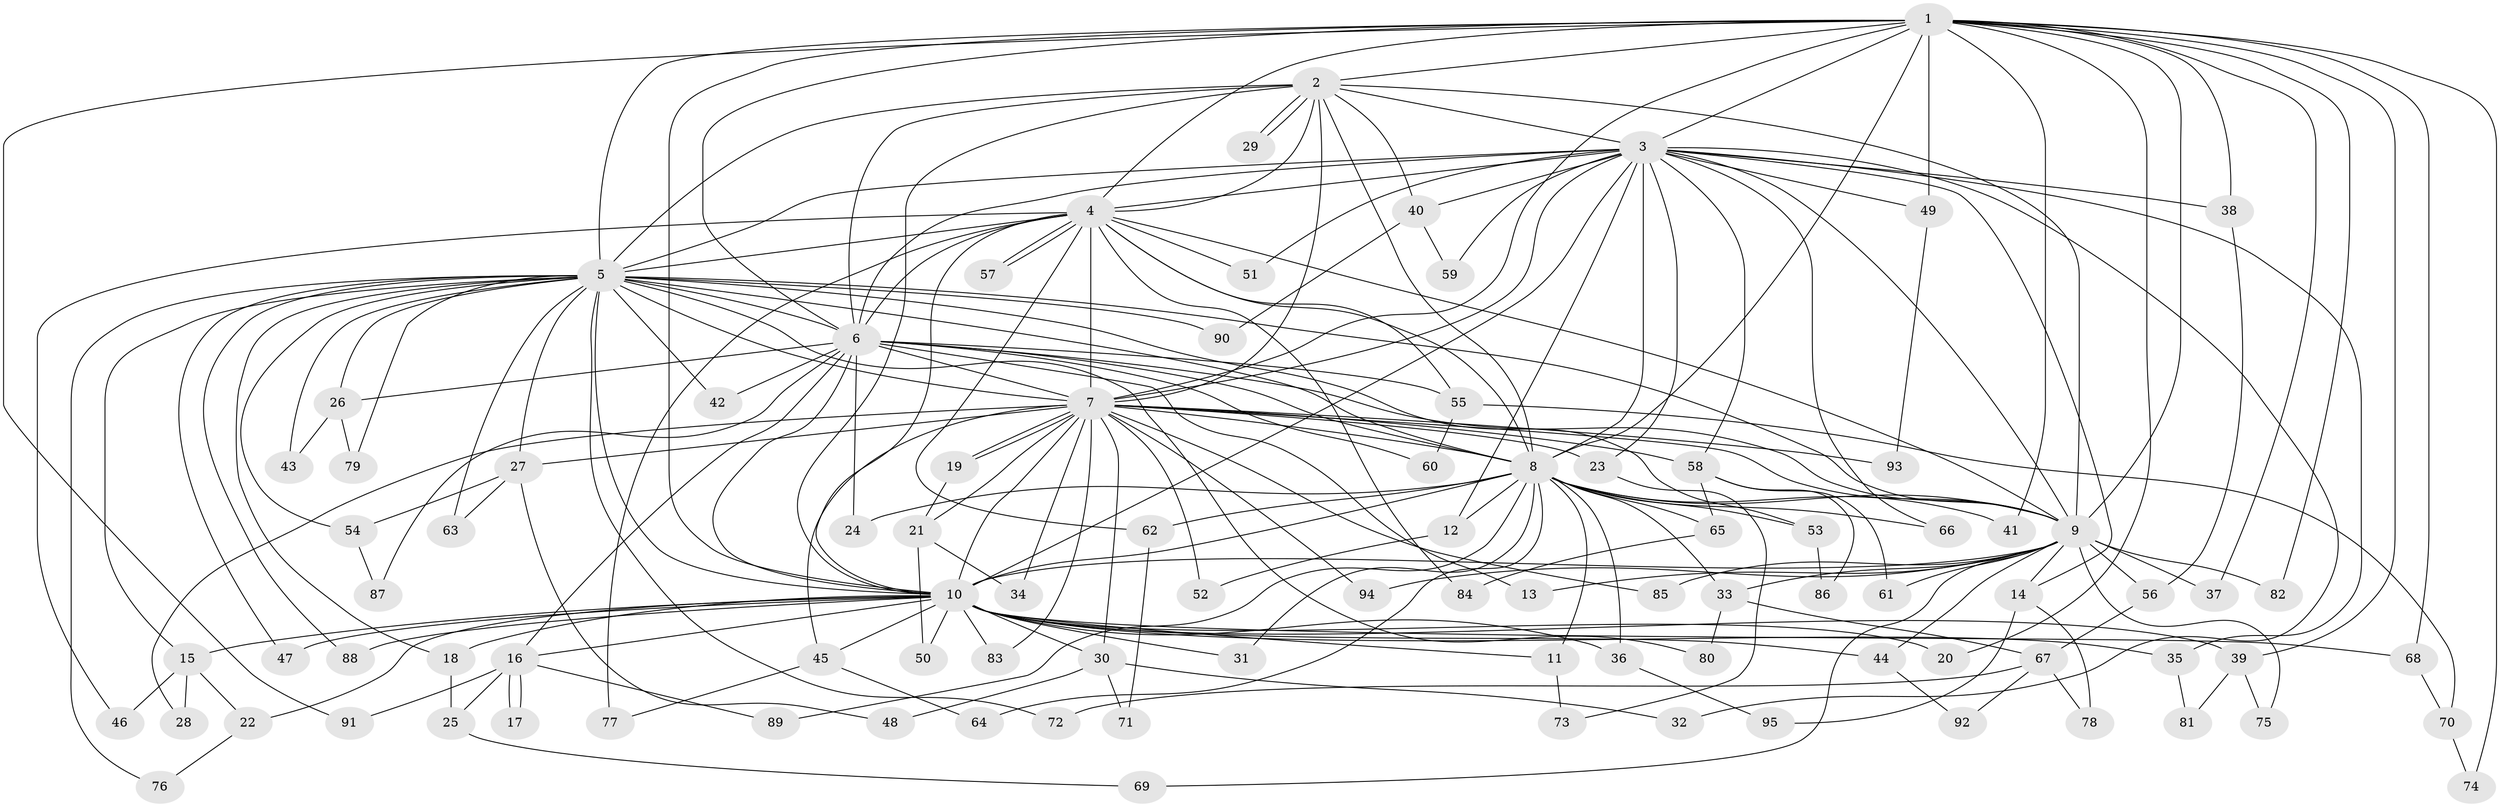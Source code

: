 // coarse degree distribution, {17: 0.0136986301369863, 9: 0.0136986301369863, 19: 0.0136986301369863, 16: 0.0273972602739726, 24: 0.0136986301369863, 22: 0.0136986301369863, 29: 0.0136986301369863, 26: 0.0136986301369863, 3: 0.2328767123287671, 2: 0.4657534246575342, 4: 0.0958904109589041, 5: 0.0684931506849315, 6: 0.0136986301369863}
// Generated by graph-tools (version 1.1) at 2025/41/03/06/25 10:41:40]
// undirected, 95 vertices, 215 edges
graph export_dot {
graph [start="1"]
  node [color=gray90,style=filled];
  1;
  2;
  3;
  4;
  5;
  6;
  7;
  8;
  9;
  10;
  11;
  12;
  13;
  14;
  15;
  16;
  17;
  18;
  19;
  20;
  21;
  22;
  23;
  24;
  25;
  26;
  27;
  28;
  29;
  30;
  31;
  32;
  33;
  34;
  35;
  36;
  37;
  38;
  39;
  40;
  41;
  42;
  43;
  44;
  45;
  46;
  47;
  48;
  49;
  50;
  51;
  52;
  53;
  54;
  55;
  56;
  57;
  58;
  59;
  60;
  61;
  62;
  63;
  64;
  65;
  66;
  67;
  68;
  69;
  70;
  71;
  72;
  73;
  74;
  75;
  76;
  77;
  78;
  79;
  80;
  81;
  82;
  83;
  84;
  85;
  86;
  87;
  88;
  89;
  90;
  91;
  92;
  93;
  94;
  95;
  1 -- 2;
  1 -- 3;
  1 -- 4;
  1 -- 5;
  1 -- 6;
  1 -- 7;
  1 -- 8;
  1 -- 9;
  1 -- 10;
  1 -- 20;
  1 -- 37;
  1 -- 38;
  1 -- 39;
  1 -- 41;
  1 -- 49;
  1 -- 68;
  1 -- 74;
  1 -- 82;
  1 -- 91;
  2 -- 3;
  2 -- 4;
  2 -- 5;
  2 -- 6;
  2 -- 7;
  2 -- 8;
  2 -- 9;
  2 -- 10;
  2 -- 29;
  2 -- 29;
  2 -- 40;
  3 -- 4;
  3 -- 5;
  3 -- 6;
  3 -- 7;
  3 -- 8;
  3 -- 9;
  3 -- 10;
  3 -- 12;
  3 -- 14;
  3 -- 23;
  3 -- 32;
  3 -- 35;
  3 -- 38;
  3 -- 40;
  3 -- 49;
  3 -- 51;
  3 -- 58;
  3 -- 59;
  3 -- 66;
  4 -- 5;
  4 -- 6;
  4 -- 7;
  4 -- 8;
  4 -- 9;
  4 -- 10;
  4 -- 46;
  4 -- 51;
  4 -- 55;
  4 -- 57;
  4 -- 57;
  4 -- 62;
  4 -- 77;
  4 -- 84;
  5 -- 6;
  5 -- 7;
  5 -- 8;
  5 -- 9;
  5 -- 10;
  5 -- 15;
  5 -- 18;
  5 -- 26;
  5 -- 27;
  5 -- 42;
  5 -- 43;
  5 -- 47;
  5 -- 53;
  5 -- 54;
  5 -- 63;
  5 -- 72;
  5 -- 76;
  5 -- 79;
  5 -- 80;
  5 -- 88;
  5 -- 90;
  6 -- 7;
  6 -- 8;
  6 -- 9;
  6 -- 10;
  6 -- 13;
  6 -- 16;
  6 -- 24;
  6 -- 26;
  6 -- 42;
  6 -- 55;
  6 -- 60;
  6 -- 87;
  7 -- 8;
  7 -- 9;
  7 -- 10;
  7 -- 19;
  7 -- 19;
  7 -- 21;
  7 -- 23;
  7 -- 27;
  7 -- 28;
  7 -- 30;
  7 -- 34;
  7 -- 45;
  7 -- 52;
  7 -- 58;
  7 -- 83;
  7 -- 85;
  7 -- 93;
  7 -- 94;
  8 -- 9;
  8 -- 10;
  8 -- 11;
  8 -- 12;
  8 -- 24;
  8 -- 31;
  8 -- 33;
  8 -- 36;
  8 -- 41;
  8 -- 53;
  8 -- 62;
  8 -- 64;
  8 -- 65;
  8 -- 66;
  8 -- 89;
  9 -- 10;
  9 -- 13;
  9 -- 14;
  9 -- 33;
  9 -- 37;
  9 -- 44;
  9 -- 56;
  9 -- 61;
  9 -- 69;
  9 -- 75;
  9 -- 82;
  9 -- 85;
  9 -- 94;
  10 -- 11;
  10 -- 15;
  10 -- 16;
  10 -- 18;
  10 -- 20;
  10 -- 22;
  10 -- 30;
  10 -- 31;
  10 -- 35;
  10 -- 36;
  10 -- 39;
  10 -- 44;
  10 -- 45;
  10 -- 47;
  10 -- 50;
  10 -- 68;
  10 -- 83;
  10 -- 88;
  11 -- 73;
  12 -- 52;
  14 -- 78;
  14 -- 95;
  15 -- 22;
  15 -- 28;
  15 -- 46;
  16 -- 17;
  16 -- 17;
  16 -- 25;
  16 -- 89;
  16 -- 91;
  18 -- 25;
  19 -- 21;
  21 -- 34;
  21 -- 50;
  22 -- 76;
  23 -- 73;
  25 -- 69;
  26 -- 43;
  26 -- 79;
  27 -- 48;
  27 -- 54;
  27 -- 63;
  30 -- 32;
  30 -- 48;
  30 -- 71;
  33 -- 67;
  33 -- 80;
  35 -- 81;
  36 -- 95;
  38 -- 56;
  39 -- 75;
  39 -- 81;
  40 -- 59;
  40 -- 90;
  44 -- 92;
  45 -- 64;
  45 -- 77;
  49 -- 93;
  53 -- 86;
  54 -- 87;
  55 -- 60;
  55 -- 70;
  56 -- 67;
  58 -- 61;
  58 -- 65;
  58 -- 86;
  62 -- 71;
  65 -- 84;
  67 -- 72;
  67 -- 78;
  67 -- 92;
  68 -- 70;
  70 -- 74;
}
